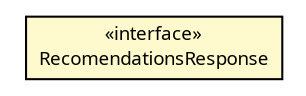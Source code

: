 #!/usr/local/bin/dot
#
# Class diagram 
# Generated by UMLGraph version R5_6 (http://www.umlgraph.org/)
#

digraph G {
	edge [fontname="Trebuchet MS",fontsize=10,labelfontname="Trebuchet MS",labelfontsize=10];
	node [fontname="Trebuchet MS",fontsize=10,shape=plaintext];
	nodesep=0.25;
	ranksep=0.5;
	// se.cambio.cds.model.facade.response.interfaces.RecomendationsResponse
	c282519 [label=<<table title="se.cambio.cds.model.facade.response.interfaces.RecomendationsResponse" border="0" cellborder="1" cellspacing="0" cellpadding="2" port="p" bgcolor="lemonChiffon" href="./RecomendationsResponse.html">
		<tr><td><table border="0" cellspacing="0" cellpadding="1">
<tr><td align="center" balign="center"> &#171;interface&#187; </td></tr>
<tr><td align="center" balign="center"><font face="Trebuchet MS"> RecomendationsResponse </font></td></tr>
		</table></td></tr>
		</table>>, URL="./RecomendationsResponse.html", fontname="Trebuchet MS", fontcolor="black", fontsize=9.0];
}

